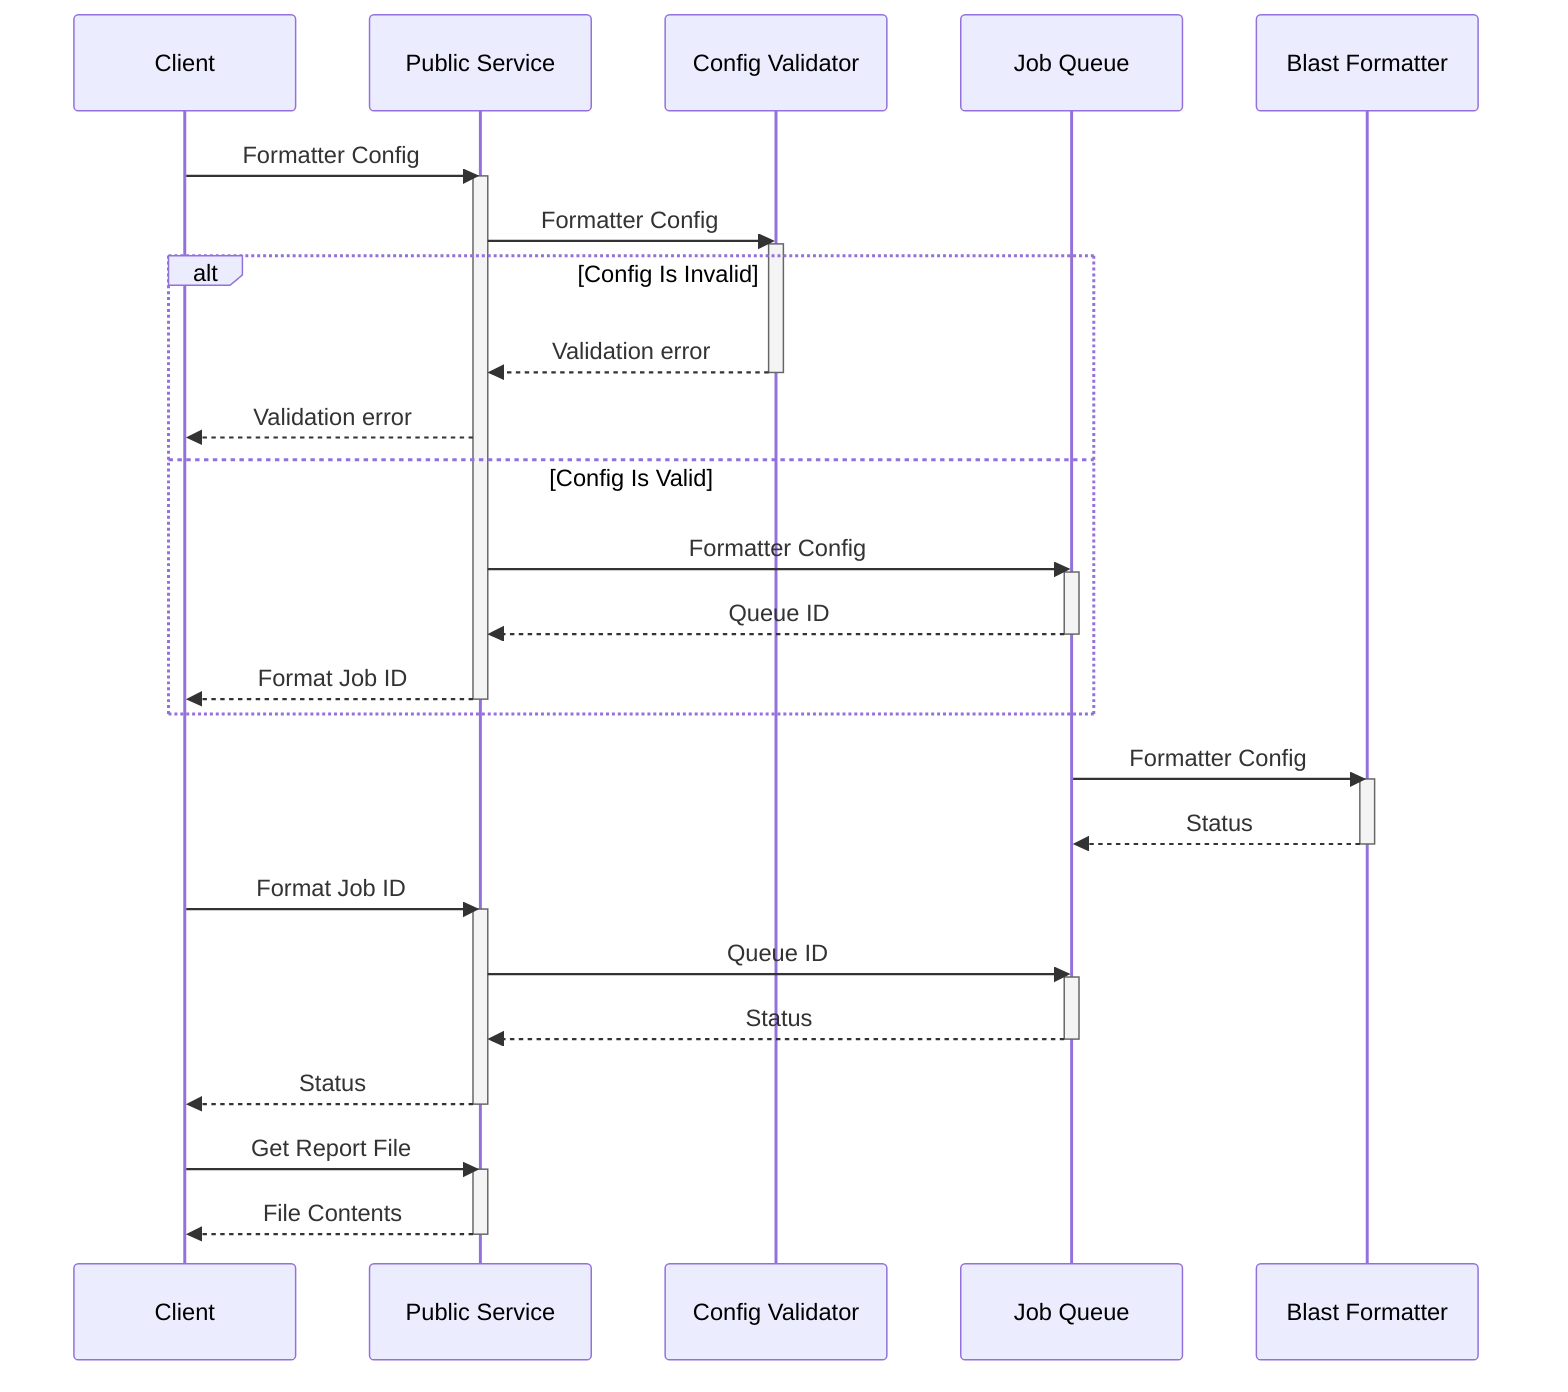 sequenceDiagram

participant C as Client
participant P as Public Service
participant V as Config Validator
participant Q as Job Queue
participant B as Blast Formatter

C ->> P: Formatter Config
activate P
P ->> V: Formatter Config
activate V
alt Config Is Invalid
V -->> P: Validation error
deactivate V
P -->> C: Validation error
else Config Is Valid
P ->> Q: Formatter Config
activate Q
Q -->> P: Queue ID
deactivate Q
P -->> C: Format Job ID
deactivate P
end

Q ->> B: Formatter Config
activate B
B -->> Q: Status
deactivate B

C ->> P: Format Job ID
activate P
P ->> Q: Queue ID
activate Q
Q -->> P: Status
deactivate Q
P -->> C: Status
deactivate P

C ->> P: Get Report File
activate P
P -->> C: File Contents
deactivate P